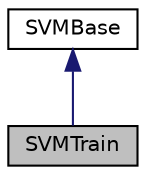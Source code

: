 digraph "SVMTrain"
{
  edge [fontname="Helvetica",fontsize="10",labelfontname="Helvetica",labelfontsize="10"];
  node [fontname="Helvetica",fontsize="10",shape=record];
  Node1 [label="SVMTrain",height=0.2,width=0.4,color="black", fillcolor="grey75", style="filled" fontcolor="black"];
  Node2 -> Node1 [dir="back",color="midnightblue",fontsize="10",style="solid",fontname="Helvetica"];
  Node2 [label="SVMBase",height=0.2,width=0.4,color="black", fillcolor="white", style="filled",URL="$d7/db9/class_s_v_m_base.html"];
}
